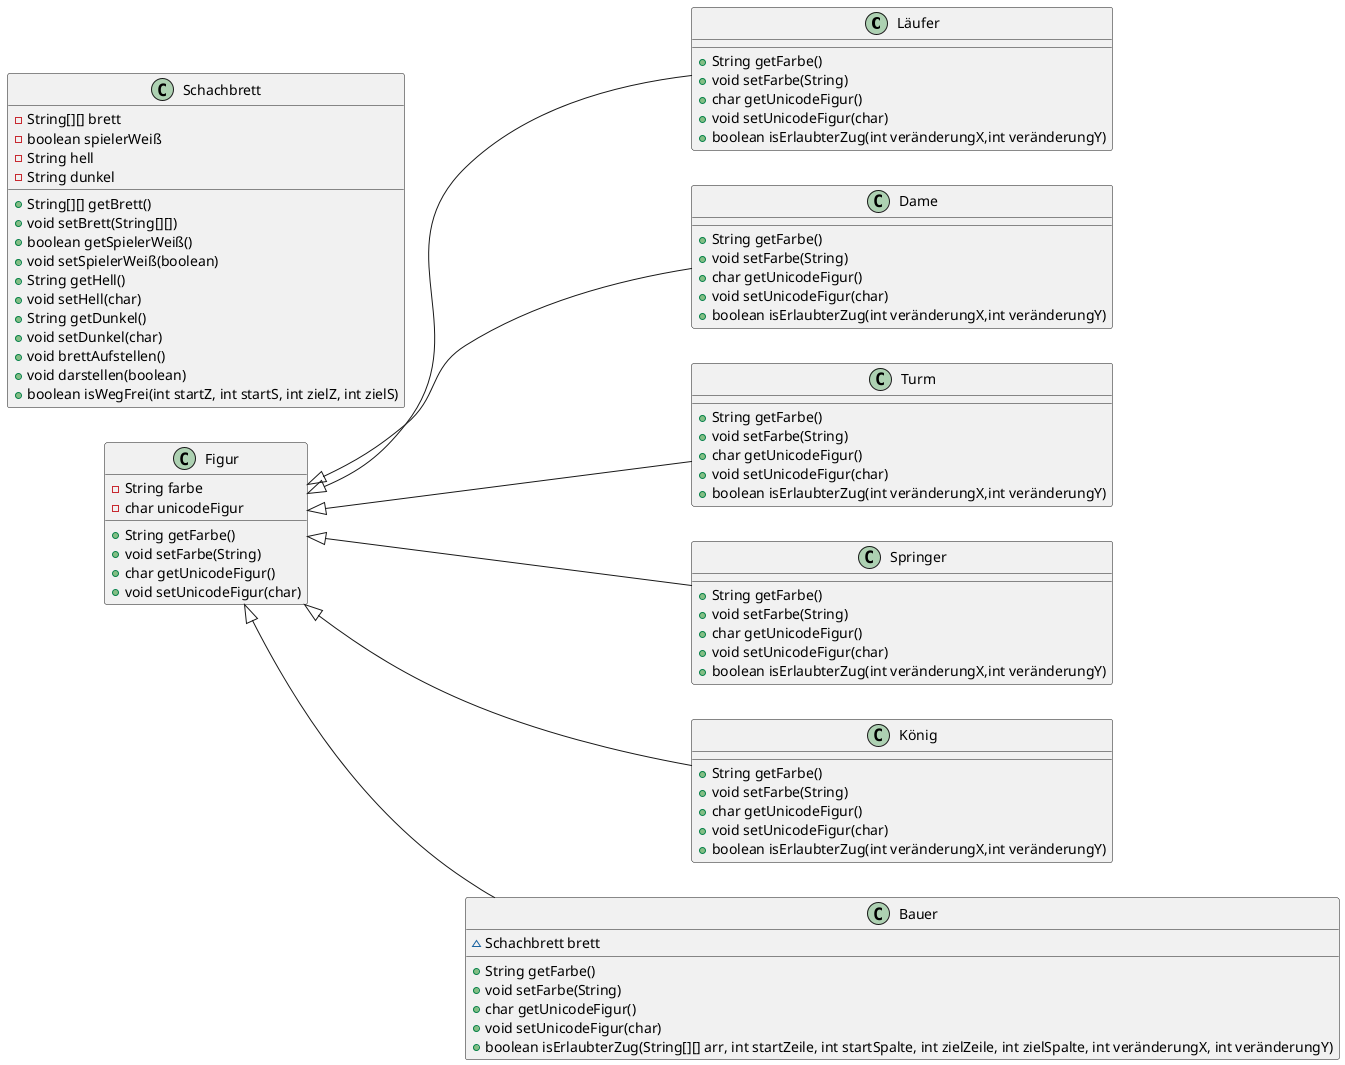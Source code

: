@startuml
left to right direction
class Läufer {
+ String getFarbe()
+ void setFarbe(String)
+ char getUnicodeFigur()
+ void setUnicodeFigur(char)
+ boolean isErlaubterZug(int veränderungX,int veränderungY)
}
class Dame {
+ String getFarbe()
+ void setFarbe(String)
+ char getUnicodeFigur()
+ void setUnicodeFigur(char)
+ boolean isErlaubterZug(int veränderungX,int veränderungY)
}
class Turm {
+ String getFarbe()
+ void setFarbe(String)
+ char getUnicodeFigur()
+ void setUnicodeFigur(char)
+ boolean isErlaubterZug(int veränderungX,int veränderungY)
}
class Springer {
+ String getFarbe()
+ void setFarbe(String)
+ char getUnicodeFigur()
+ void setUnicodeFigur(char)
+ boolean isErlaubterZug(int veränderungX,int veränderungY)
}
class König {
+ String getFarbe()
+ void setFarbe(String)
+ char getUnicodeFigur()
+ void setUnicodeFigur(char)
+ boolean isErlaubterZug(int veränderungX,int veränderungY)
}
class Schachbrett {
- String[][] brett
- boolean spielerWeiß
- String hell
- String dunkel
+ String[][] getBrett()
+ void setBrett(String[][])
+ boolean getSpielerWeiß()
+ void setSpielerWeiß(boolean)
+ String getHell()
+ void setHell(char)
+ String getDunkel()
+ void setDunkel(char)
+ void brettAufstellen()
+ void darstellen(boolean)
+ boolean isWegFrei(int startZ, int startS, int zielZ, int zielS)
}
class Bauer {
~ Schachbrett brett
+ String getFarbe()
+ void setFarbe(String)
+ char getUnicodeFigur()
+ void setUnicodeFigur(char)
+ boolean isErlaubterZug(String[][] arr, int startZeile, int startSpalte, int zielZeile, int zielSpalte, int veränderungX, int veränderungY)
}

class Figur {
- String farbe
- char unicodeFigur
+ String getFarbe()
+ void setFarbe(String)
+ char getUnicodeFigur()
+ void setUnicodeFigur(char)
}


Figur <|-- Läufer
Figur <|-- Dame
Figur <|-- Turm
Figur <|-- Springer
Figur <|-- König
Figur <|-- Bauer
@enduml
